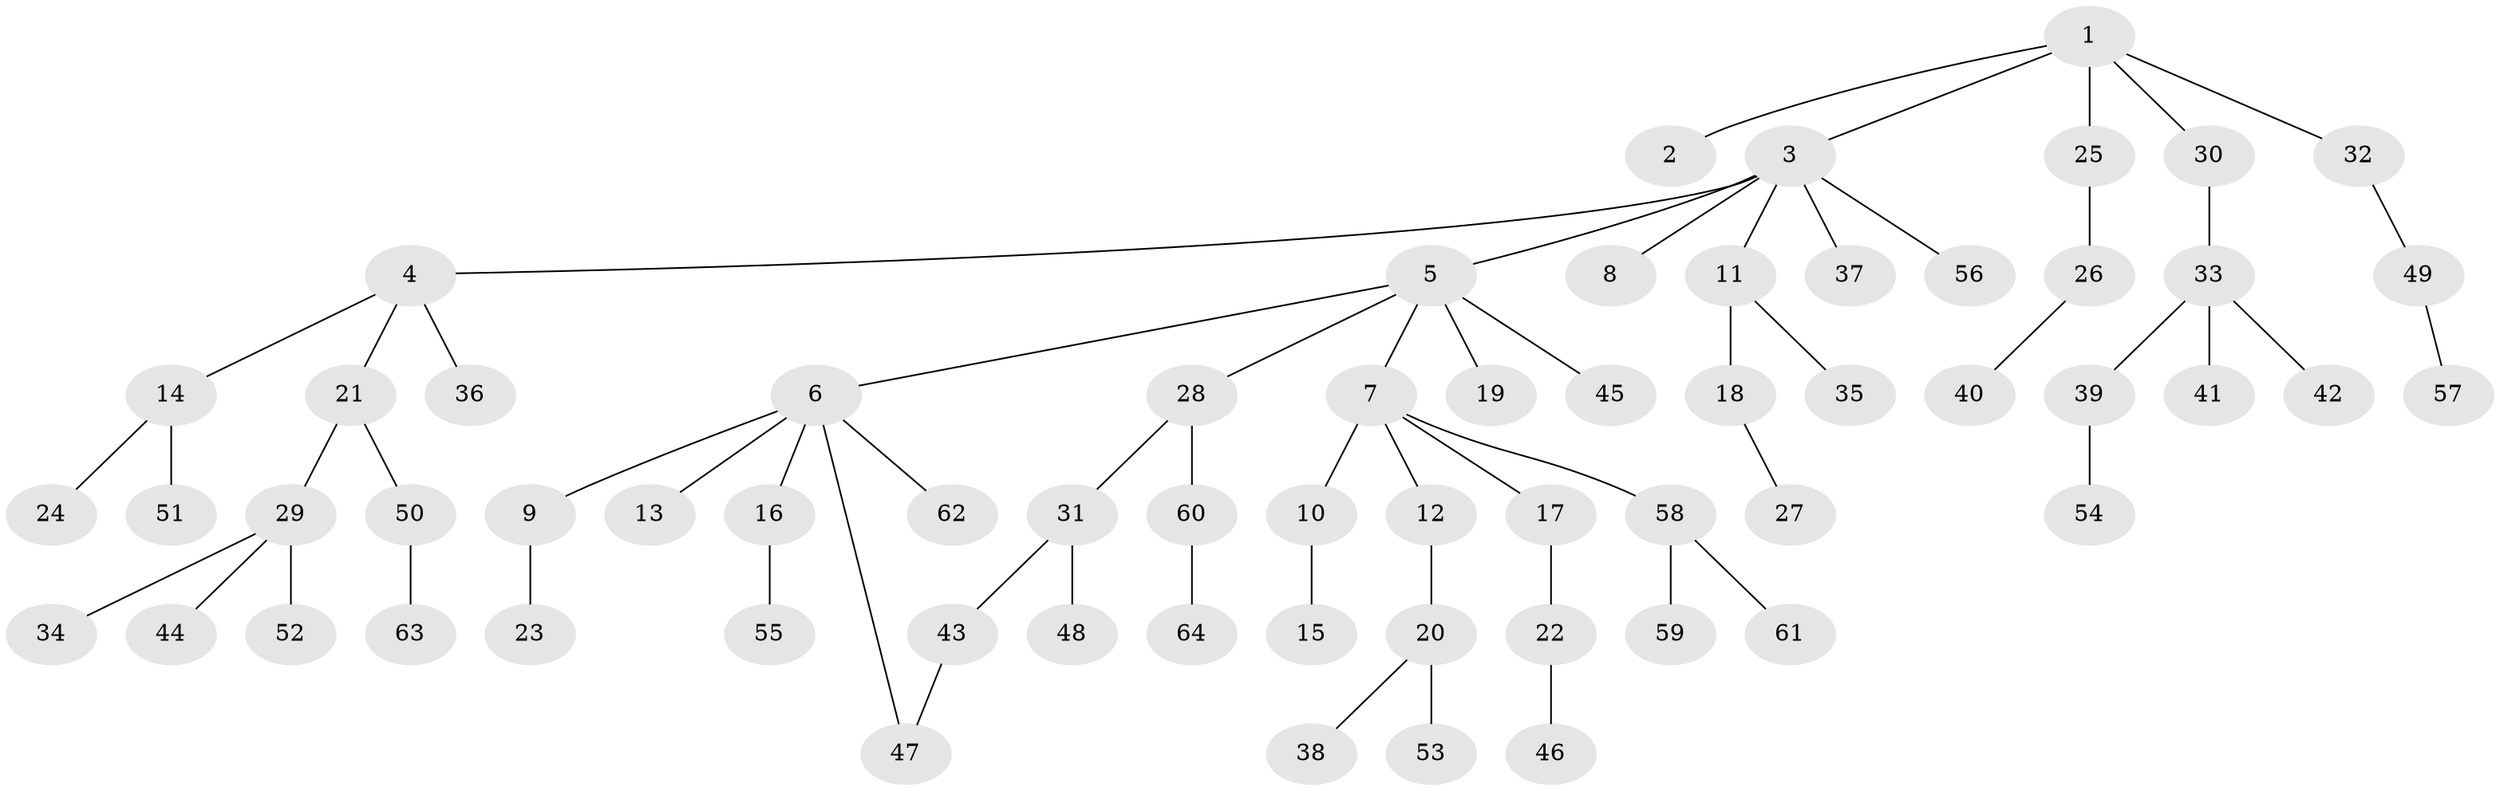 // Generated by graph-tools (version 1.1) at 2025/25/03/09/25 03:25:31]
// undirected, 64 vertices, 64 edges
graph export_dot {
graph [start="1"]
  node [color=gray90,style=filled];
  1;
  2;
  3;
  4;
  5;
  6;
  7;
  8;
  9;
  10;
  11;
  12;
  13;
  14;
  15;
  16;
  17;
  18;
  19;
  20;
  21;
  22;
  23;
  24;
  25;
  26;
  27;
  28;
  29;
  30;
  31;
  32;
  33;
  34;
  35;
  36;
  37;
  38;
  39;
  40;
  41;
  42;
  43;
  44;
  45;
  46;
  47;
  48;
  49;
  50;
  51;
  52;
  53;
  54;
  55;
  56;
  57;
  58;
  59;
  60;
  61;
  62;
  63;
  64;
  1 -- 2;
  1 -- 3;
  1 -- 25;
  1 -- 30;
  1 -- 32;
  3 -- 4;
  3 -- 5;
  3 -- 8;
  3 -- 11;
  3 -- 37;
  3 -- 56;
  4 -- 14;
  4 -- 21;
  4 -- 36;
  5 -- 6;
  5 -- 7;
  5 -- 19;
  5 -- 28;
  5 -- 45;
  6 -- 9;
  6 -- 13;
  6 -- 16;
  6 -- 62;
  6 -- 47;
  7 -- 10;
  7 -- 12;
  7 -- 17;
  7 -- 58;
  9 -- 23;
  10 -- 15;
  11 -- 18;
  11 -- 35;
  12 -- 20;
  14 -- 24;
  14 -- 51;
  16 -- 55;
  17 -- 22;
  18 -- 27;
  20 -- 38;
  20 -- 53;
  21 -- 29;
  21 -- 50;
  22 -- 46;
  25 -- 26;
  26 -- 40;
  28 -- 31;
  28 -- 60;
  29 -- 34;
  29 -- 44;
  29 -- 52;
  30 -- 33;
  31 -- 43;
  31 -- 48;
  32 -- 49;
  33 -- 39;
  33 -- 41;
  33 -- 42;
  39 -- 54;
  43 -- 47;
  49 -- 57;
  50 -- 63;
  58 -- 59;
  58 -- 61;
  60 -- 64;
}
